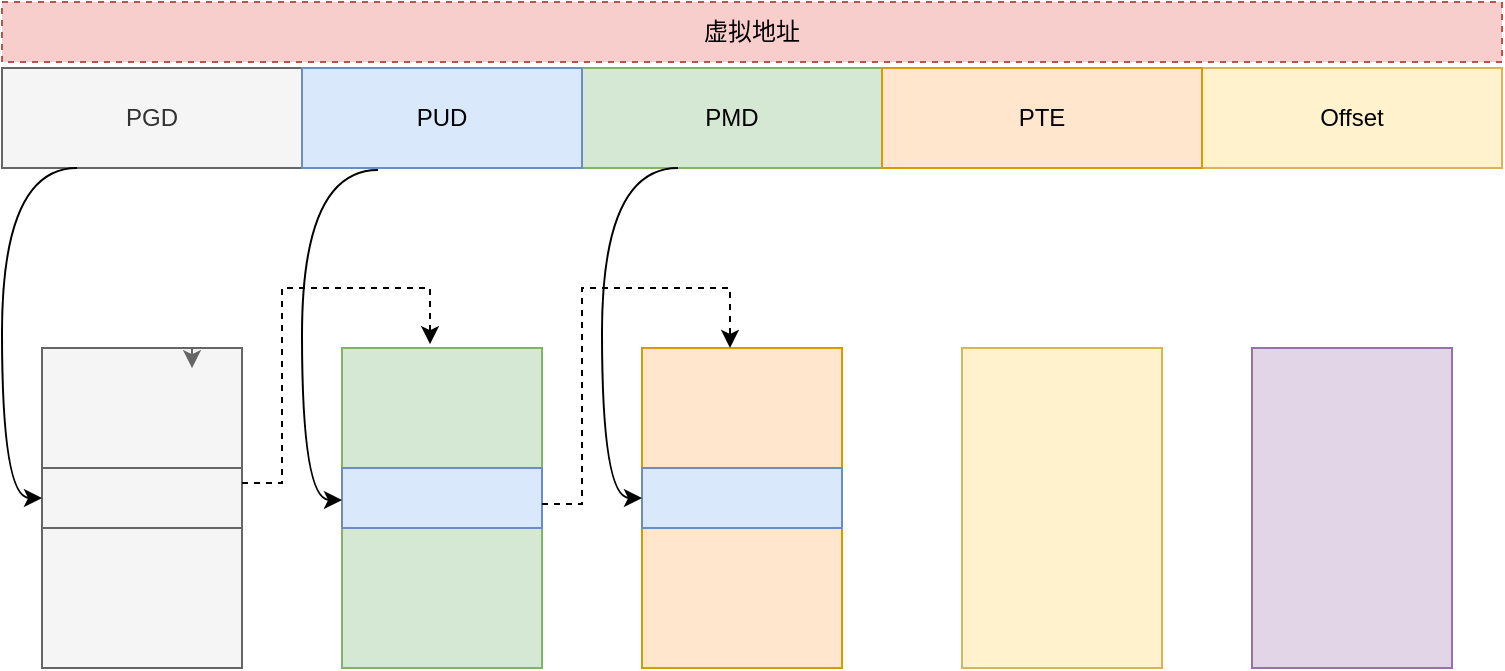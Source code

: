 <mxfile version="21.6.6" type="github">
  <diagram name="第 1 页" id="HhNDj8HrSUt-IK6_C2Jm">
    <mxGraphModel dx="617" dy="409" grid="1" gridSize="10" guides="1" tooltips="1" connect="1" arrows="1" fold="1" page="1" pageScale="1" pageWidth="827" pageHeight="1169" math="0" shadow="0">
      <root>
        <mxCell id="0" />
        <mxCell id="1" parent="0" />
        <mxCell id="pgoeOqjfAEoLgi5bF9Kd-8" value="" style="rounded=0;whiteSpace=wrap;html=1;fillColor=#f5f5f5;fontColor=#333333;strokeColor=#666666;" vertex="1" parent="1">
          <mxGeometry x="60" y="350" width="100" height="160" as="geometry" />
        </mxCell>
        <mxCell id="pgoeOqjfAEoLgi5bF9Kd-7" value="Offset" style="rounded=0;whiteSpace=wrap;html=1;fillColor=#fff2cc;strokeColor=#d6b656;" vertex="1" parent="1">
          <mxGeometry x="640" y="210" width="150" height="50" as="geometry" />
        </mxCell>
        <mxCell id="pgoeOqjfAEoLgi5bF9Kd-1" value="虚拟地址" style="text;html=1;strokeColor=#b85450;fillColor=#f8cecc;align=center;verticalAlign=middle;whiteSpace=wrap;rounded=0;dashed=1;" vertex="1" parent="1">
          <mxGeometry x="40" y="177" width="750" height="30" as="geometry" />
        </mxCell>
        <mxCell id="pgoeOqjfAEoLgi5bF9Kd-3" value="PGD" style="rounded=0;whiteSpace=wrap;html=1;fillColor=#f5f5f5;fontColor=#333333;strokeColor=#666666;" vertex="1" parent="1">
          <mxGeometry x="40" y="210" width="150" height="50" as="geometry" />
        </mxCell>
        <mxCell id="pgoeOqjfAEoLgi5bF9Kd-4" value="PMD" style="rounded=0;whiteSpace=wrap;html=1;fillColor=#d5e8d4;strokeColor=#82b366;" vertex="1" parent="1">
          <mxGeometry x="330" y="210" width="150" height="50" as="geometry" />
        </mxCell>
        <mxCell id="pgoeOqjfAEoLgi5bF9Kd-5" value="PUD" style="rounded=0;whiteSpace=wrap;html=1;fillColor=#dae8fc;strokeColor=#6c8ebf;" vertex="1" parent="1">
          <mxGeometry x="190" y="210" width="140" height="50" as="geometry" />
        </mxCell>
        <mxCell id="pgoeOqjfAEoLgi5bF9Kd-6" value="PTE" style="rounded=0;whiteSpace=wrap;html=1;fillColor=#ffe6cc;strokeColor=#d79b00;" vertex="1" parent="1">
          <mxGeometry x="480" y="210" width="160" height="50" as="geometry" />
        </mxCell>
        <mxCell id="pgoeOqjfAEoLgi5bF9Kd-11" value="" style="rounded=0;whiteSpace=wrap;html=1;fillColor=#d5e8d4;strokeColor=#82b366;" vertex="1" parent="1">
          <mxGeometry x="210" y="350" width="100" height="160" as="geometry" />
        </mxCell>
        <mxCell id="pgoeOqjfAEoLgi5bF9Kd-12" value="" style="rounded=0;whiteSpace=wrap;html=1;fillColor=#ffe6cc;strokeColor=#d79b00;" vertex="1" parent="1">
          <mxGeometry x="360" y="350" width="100" height="160" as="geometry" />
        </mxCell>
        <mxCell id="pgoeOqjfAEoLgi5bF9Kd-13" value="" style="rounded=0;whiteSpace=wrap;html=1;fillColor=#fff2cc;strokeColor=#d6b656;" vertex="1" parent="1">
          <mxGeometry x="520" y="350" width="100" height="160" as="geometry" />
        </mxCell>
        <mxCell id="pgoeOqjfAEoLgi5bF9Kd-14" value="" style="rounded=0;whiteSpace=wrap;html=1;fillColor=#e1d5e7;strokeColor=#9673a6;" vertex="1" parent="1">
          <mxGeometry x="665" y="350" width="100" height="160" as="geometry" />
        </mxCell>
        <mxCell id="pgoeOqjfAEoLgi5bF9Kd-15" value="" style="rounded=0;whiteSpace=wrap;html=1;fillColor=#f5f5f5;fontColor=#333333;strokeColor=#666666;" vertex="1" parent="1">
          <mxGeometry x="60" y="410" width="100" height="30" as="geometry" />
        </mxCell>
        <mxCell id="pgoeOqjfAEoLgi5bF9Kd-16" value="" style="endArrow=classic;html=1;rounded=0;edgeStyle=orthogonalEdgeStyle;curved=1;exitX=0.25;exitY=1;exitDx=0;exitDy=0;entryX=0;entryY=0.5;entryDx=0;entryDy=0;" edge="1" parent="1" source="pgoeOqjfAEoLgi5bF9Kd-3" target="pgoeOqjfAEoLgi5bF9Kd-15">
          <mxGeometry width="50" height="50" relative="1" as="geometry">
            <mxPoint x="90" y="280" as="sourcePoint" />
            <mxPoint x="40" y="330" as="targetPoint" />
            <Array as="points">
              <mxPoint x="40" y="260" />
              <mxPoint x="40" y="425" />
            </Array>
          </mxGeometry>
        </mxCell>
        <mxCell id="pgoeOqjfAEoLgi5bF9Kd-17" value="" style="endArrow=classic;html=1;rounded=0;exitX=1;exitY=0.25;exitDx=0;exitDy=0;edgeStyle=orthogonalEdgeStyle;entryX=0.44;entryY=-0.012;entryDx=0;entryDy=0;entryPerimeter=0;dashed=1;" edge="1" parent="1" source="pgoeOqjfAEoLgi5bF9Kd-15" target="pgoeOqjfAEoLgi5bF9Kd-11">
          <mxGeometry width="50" height="50" relative="1" as="geometry">
            <mxPoint x="250" y="340" as="sourcePoint" />
            <mxPoint x="250" y="340" as="targetPoint" />
            <Array as="points">
              <mxPoint x="180" y="418" />
              <mxPoint x="180" y="320" />
              <mxPoint x="254" y="320" />
            </Array>
          </mxGeometry>
        </mxCell>
        <mxCell id="pgoeOqjfAEoLgi5bF9Kd-19" style="edgeStyle=orthogonalEdgeStyle;rounded=0;orthogonalLoop=1;jettySize=auto;html=1;exitX=0.75;exitY=0;exitDx=0;exitDy=0;entryX=0.75;entryY=0.063;entryDx=0;entryDy=0;entryPerimeter=0;fillColor=#f5f5f5;strokeColor=#666666;" edge="1" parent="1" source="pgoeOqjfAEoLgi5bF9Kd-8" target="pgoeOqjfAEoLgi5bF9Kd-8">
          <mxGeometry relative="1" as="geometry" />
        </mxCell>
        <mxCell id="pgoeOqjfAEoLgi5bF9Kd-20" value="" style="rounded=0;whiteSpace=wrap;html=1;fillColor=#dae8fc;strokeColor=#6c8ebf;" vertex="1" parent="1">
          <mxGeometry x="210" y="410" width="100" height="30" as="geometry" />
        </mxCell>
        <mxCell id="pgoeOqjfAEoLgi5bF9Kd-21" value="" style="endArrow=classic;html=1;rounded=0;edgeStyle=orthogonalEdgeStyle;curved=1;exitX=0.25;exitY=1;exitDx=0;exitDy=0;entryX=0;entryY=0.5;entryDx=0;entryDy=0;" edge="1" parent="1">
          <mxGeometry width="50" height="50" relative="1" as="geometry">
            <mxPoint x="228" y="261" as="sourcePoint" />
            <mxPoint x="210" y="426" as="targetPoint" />
            <Array as="points">
              <mxPoint x="190" y="261" />
              <mxPoint x="190" y="426" />
            </Array>
          </mxGeometry>
        </mxCell>
        <mxCell id="pgoeOqjfAEoLgi5bF9Kd-22" value="" style="rounded=0;whiteSpace=wrap;html=1;fillColor=#dae8fc;strokeColor=#6c8ebf;" vertex="1" parent="1">
          <mxGeometry x="360" y="410" width="100" height="30" as="geometry" />
        </mxCell>
        <mxCell id="pgoeOqjfAEoLgi5bF9Kd-23" value="" style="endArrow=classic;html=1;rounded=0;exitX=1;exitY=0.25;exitDx=0;exitDy=0;edgeStyle=orthogonalEdgeStyle;dashed=1;" edge="1" parent="1">
          <mxGeometry width="50" height="50" relative="1" as="geometry">
            <mxPoint x="310" y="428" as="sourcePoint" />
            <mxPoint x="404" y="350" as="targetPoint" />
            <Array as="points">
              <mxPoint x="330" y="428" />
              <mxPoint x="330" y="320" />
              <mxPoint x="404" y="320" />
            </Array>
          </mxGeometry>
        </mxCell>
        <mxCell id="pgoeOqjfAEoLgi5bF9Kd-24" value="" style="endArrow=classic;html=1;rounded=0;edgeStyle=orthogonalEdgeStyle;curved=1;exitX=0.25;exitY=1;exitDx=0;exitDy=0;entryX=0;entryY=0.5;entryDx=0;entryDy=0;" edge="1" parent="1">
          <mxGeometry width="50" height="50" relative="1" as="geometry">
            <mxPoint x="378" y="260" as="sourcePoint" />
            <mxPoint x="360" y="425" as="targetPoint" />
            <Array as="points">
              <mxPoint x="340" y="260" />
              <mxPoint x="340" y="425" />
            </Array>
          </mxGeometry>
        </mxCell>
      </root>
    </mxGraphModel>
  </diagram>
</mxfile>
